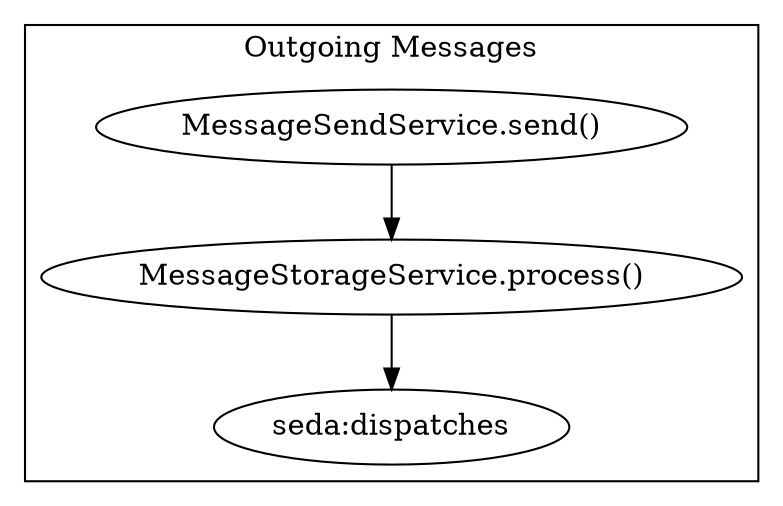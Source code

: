 digraph {
	subgraph cluster_outgoing {
		label="Outgoing Messages"
		a[label="MessageSendService.send()"]
		b[label="MessageStorageService.process()"]
		c[label="seda:dispatches"]
	}
	a -> b
	b -> c
}


